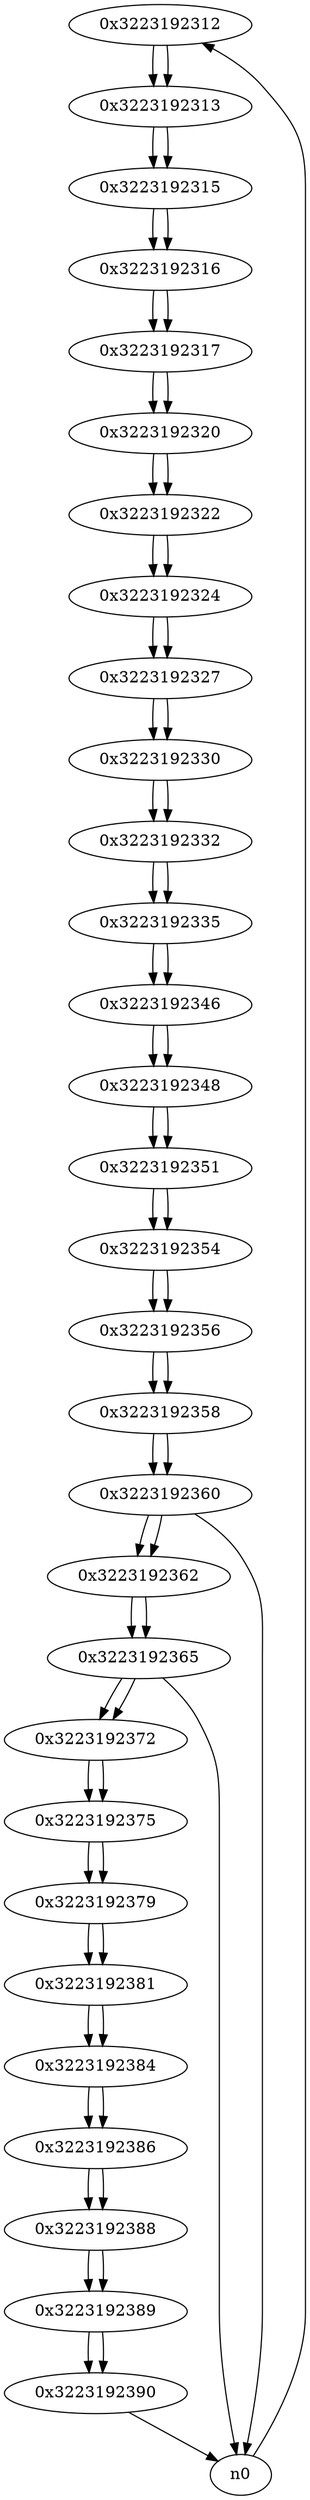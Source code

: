 digraph G{
/* nodes */
  n1 [label="0x3223192312"]
  n2 [label="0x3223192313"]
  n3 [label="0x3223192315"]
  n4 [label="0x3223192316"]
  n5 [label="0x3223192317"]
  n6 [label="0x3223192320"]
  n7 [label="0x3223192322"]
  n8 [label="0x3223192324"]
  n9 [label="0x3223192327"]
  n10 [label="0x3223192330"]
  n11 [label="0x3223192332"]
  n12 [label="0x3223192335"]
  n13 [label="0x3223192346"]
  n14 [label="0x3223192348"]
  n15 [label="0x3223192351"]
  n16 [label="0x3223192354"]
  n17 [label="0x3223192356"]
  n18 [label="0x3223192358"]
  n19 [label="0x3223192360"]
  n20 [label="0x3223192362"]
  n21 [label="0x3223192365"]
  n22 [label="0x3223192372"]
  n23 [label="0x3223192375"]
  n24 [label="0x3223192379"]
  n25 [label="0x3223192381"]
  n26 [label="0x3223192384"]
  n27 [label="0x3223192386"]
  n28 [label="0x3223192388"]
  n29 [label="0x3223192389"]
  n30 [label="0x3223192390"]
/* edges */
n1 -> n2;
n0 -> n1;
n2 -> n3;
n1 -> n2;
n3 -> n4;
n2 -> n3;
n4 -> n5;
n3 -> n4;
n5 -> n6;
n4 -> n5;
n6 -> n7;
n5 -> n6;
n7 -> n8;
n6 -> n7;
n8 -> n9;
n7 -> n8;
n9 -> n10;
n8 -> n9;
n10 -> n11;
n9 -> n10;
n11 -> n12;
n10 -> n11;
n12 -> n13;
n11 -> n12;
n13 -> n14;
n12 -> n13;
n14 -> n15;
n13 -> n14;
n15 -> n16;
n14 -> n15;
n16 -> n17;
n15 -> n16;
n17 -> n18;
n16 -> n17;
n18 -> n19;
n17 -> n18;
n19 -> n20;
n19 -> n0;
n18 -> n19;
n20 -> n21;
n19 -> n20;
n21 -> n22;
n21 -> n0;
n20 -> n21;
n22 -> n23;
n21 -> n22;
n23 -> n24;
n22 -> n23;
n24 -> n25;
n23 -> n24;
n25 -> n26;
n24 -> n25;
n26 -> n27;
n25 -> n26;
n27 -> n28;
n26 -> n27;
n28 -> n29;
n27 -> n28;
n29 -> n30;
n28 -> n29;
n30 -> n0;
n29 -> n30;
}
